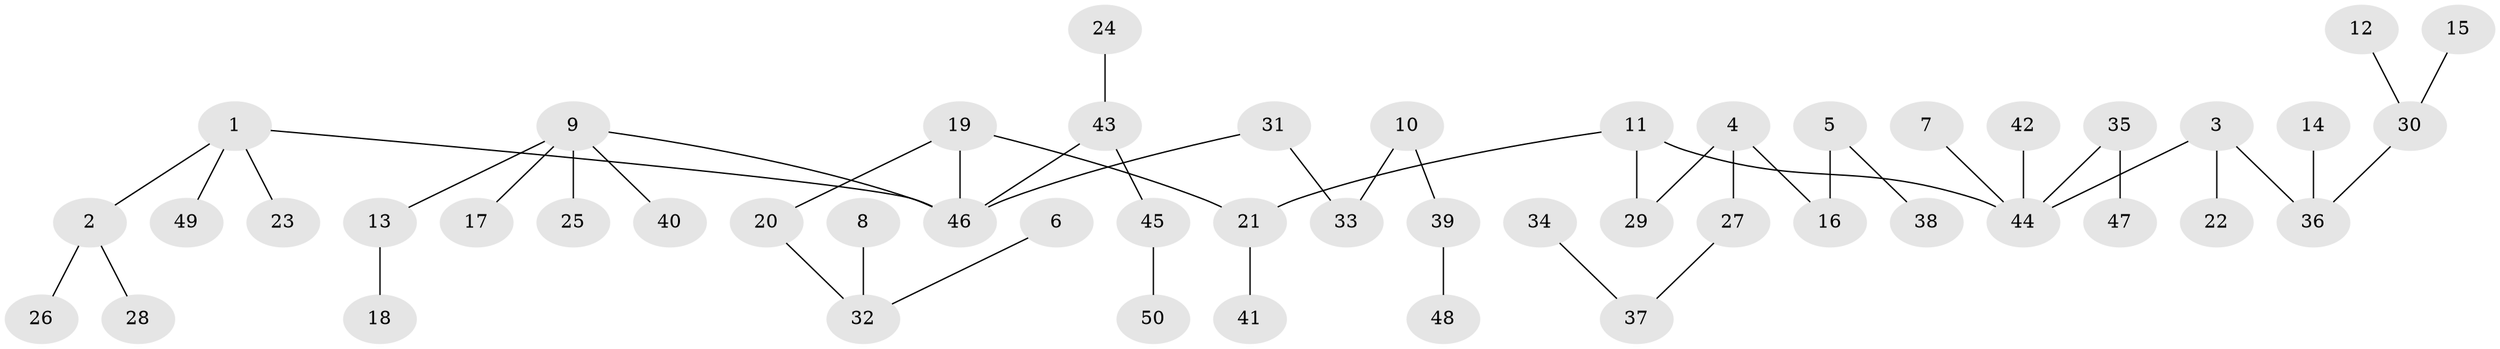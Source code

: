 // original degree distribution, {6: 0.016129032258064516, 4: 0.08870967741935484, 5: 0.024193548387096774, 3: 0.12903225806451613, 2: 0.23387096774193547, 1: 0.5, 7: 0.008064516129032258}
// Generated by graph-tools (version 1.1) at 2025/37/03/04/25 23:37:30]
// undirected, 50 vertices, 49 edges
graph export_dot {
  node [color=gray90,style=filled];
  1;
  2;
  3;
  4;
  5;
  6;
  7;
  8;
  9;
  10;
  11;
  12;
  13;
  14;
  15;
  16;
  17;
  18;
  19;
  20;
  21;
  22;
  23;
  24;
  25;
  26;
  27;
  28;
  29;
  30;
  31;
  32;
  33;
  34;
  35;
  36;
  37;
  38;
  39;
  40;
  41;
  42;
  43;
  44;
  45;
  46;
  47;
  48;
  49;
  50;
  1 -- 2 [weight=1.0];
  1 -- 23 [weight=1.0];
  1 -- 46 [weight=1.0];
  1 -- 49 [weight=1.0];
  2 -- 26 [weight=1.0];
  2 -- 28 [weight=1.0];
  3 -- 22 [weight=1.0];
  3 -- 36 [weight=1.0];
  3 -- 44 [weight=1.0];
  4 -- 16 [weight=1.0];
  4 -- 27 [weight=1.0];
  4 -- 29 [weight=1.0];
  5 -- 16 [weight=1.0];
  5 -- 38 [weight=1.0];
  6 -- 32 [weight=1.0];
  7 -- 44 [weight=1.0];
  8 -- 32 [weight=1.0];
  9 -- 13 [weight=1.0];
  9 -- 17 [weight=1.0];
  9 -- 25 [weight=1.0];
  9 -- 40 [weight=1.0];
  9 -- 46 [weight=1.0];
  10 -- 33 [weight=1.0];
  10 -- 39 [weight=1.0];
  11 -- 21 [weight=1.0];
  11 -- 29 [weight=1.0];
  11 -- 44 [weight=1.0];
  12 -- 30 [weight=1.0];
  13 -- 18 [weight=1.0];
  14 -- 36 [weight=1.0];
  15 -- 30 [weight=1.0];
  19 -- 20 [weight=1.0];
  19 -- 21 [weight=1.0];
  19 -- 46 [weight=1.0];
  20 -- 32 [weight=1.0];
  21 -- 41 [weight=1.0];
  24 -- 43 [weight=1.0];
  27 -- 37 [weight=1.0];
  30 -- 36 [weight=1.0];
  31 -- 33 [weight=1.0];
  31 -- 46 [weight=1.0];
  34 -- 37 [weight=1.0];
  35 -- 44 [weight=1.0];
  35 -- 47 [weight=1.0];
  39 -- 48 [weight=1.0];
  42 -- 44 [weight=1.0];
  43 -- 45 [weight=1.0];
  43 -- 46 [weight=1.0];
  45 -- 50 [weight=1.0];
}
